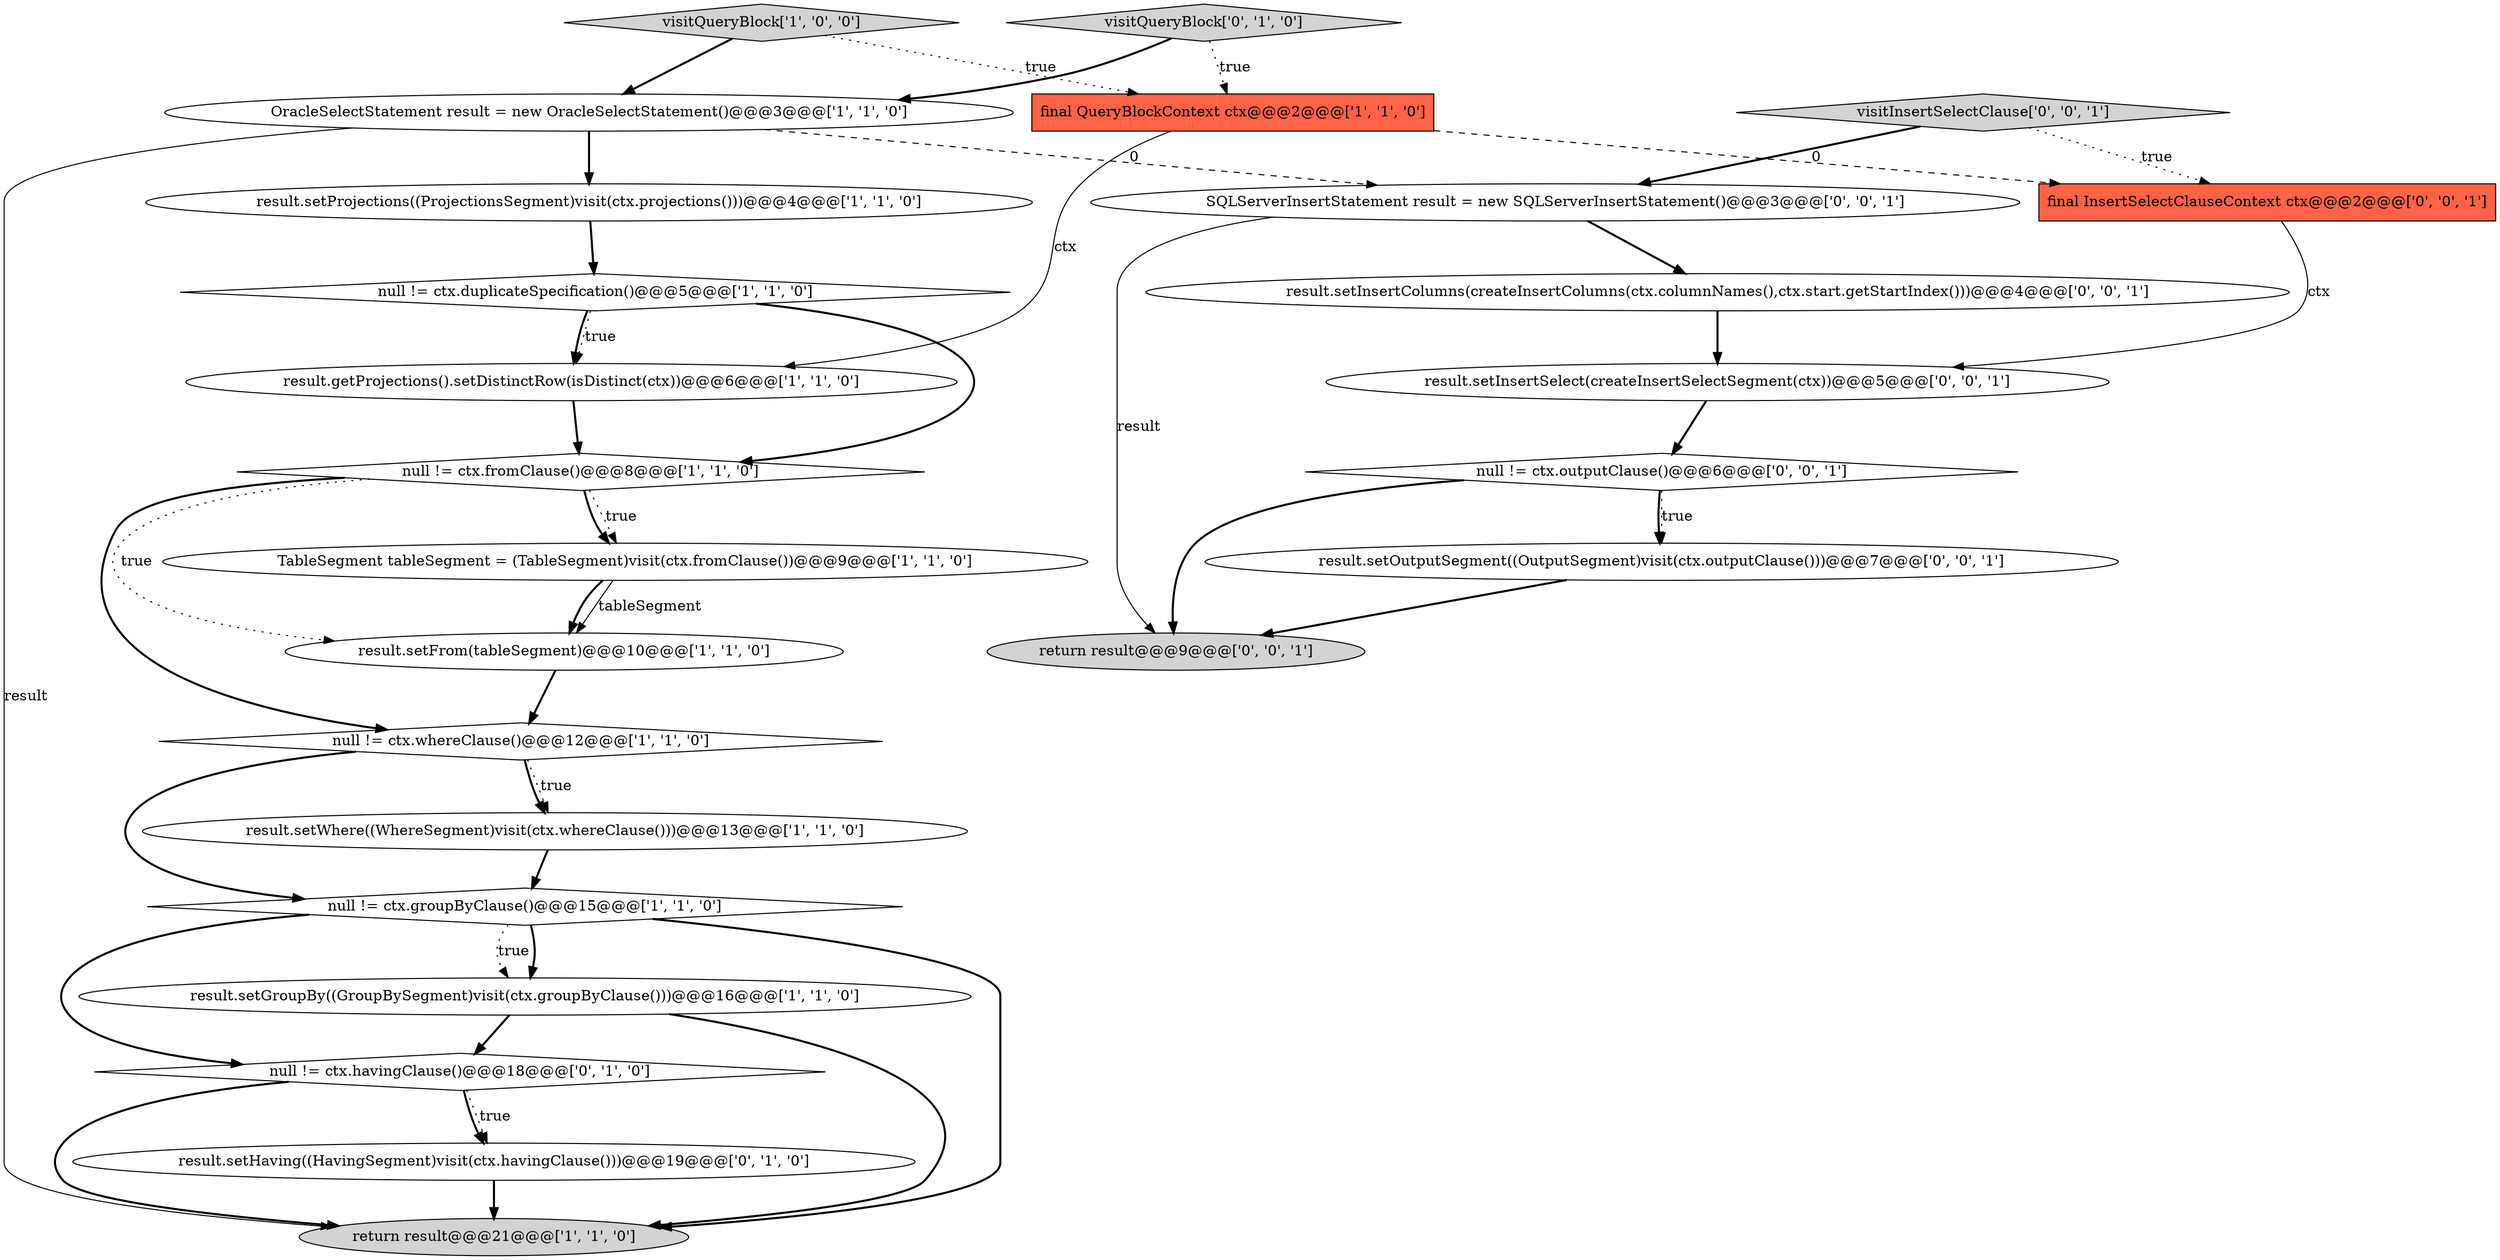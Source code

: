 digraph {
8 [style = filled, label = "OracleSelectStatement result = new OracleSelectStatement()@@@3@@@['1', '1', '0']", fillcolor = white, shape = ellipse image = "AAA0AAABBB1BBB"];
18 [style = filled, label = "result.setOutputSegment((OutputSegment)visit(ctx.outputClause()))@@@7@@@['0', '0', '1']", fillcolor = white, shape = ellipse image = "AAA0AAABBB3BBB"];
5 [style = filled, label = "result.setFrom(tableSegment)@@@10@@@['1', '1', '0']", fillcolor = white, shape = ellipse image = "AAA0AAABBB1BBB"];
15 [style = filled, label = "result.setHaving((HavingSegment)visit(ctx.havingClause()))@@@19@@@['0', '1', '0']", fillcolor = white, shape = ellipse image = "AAA1AAABBB2BBB"];
11 [style = filled, label = "result.getProjections().setDistinctRow(isDistinct(ctx))@@@6@@@['1', '1', '0']", fillcolor = white, shape = ellipse image = "AAA0AAABBB1BBB"];
12 [style = filled, label = "result.setWhere((WhereSegment)visit(ctx.whereClause()))@@@13@@@['1', '1', '0']", fillcolor = white, shape = ellipse image = "AAA0AAABBB1BBB"];
23 [style = filled, label = "null != ctx.outputClause()@@@6@@@['0', '0', '1']", fillcolor = white, shape = diamond image = "AAA0AAABBB3BBB"];
13 [style = filled, label = "null != ctx.fromClause()@@@8@@@['1', '1', '0']", fillcolor = white, shape = diamond image = "AAA0AAABBB1BBB"];
7 [style = filled, label = "return result@@@21@@@['1', '1', '0']", fillcolor = lightgray, shape = ellipse image = "AAA0AAABBB1BBB"];
3 [style = filled, label = "final QueryBlockContext ctx@@@2@@@['1', '1', '0']", fillcolor = tomato, shape = box image = "AAA0AAABBB1BBB"];
22 [style = filled, label = "result.setInsertSelect(createInsertSelectSegment(ctx))@@@5@@@['0', '0', '1']", fillcolor = white, shape = ellipse image = "AAA0AAABBB3BBB"];
9 [style = filled, label = "TableSegment tableSegment = (TableSegment)visit(ctx.fromClause())@@@9@@@['1', '1', '0']", fillcolor = white, shape = ellipse image = "AAA0AAABBB1BBB"];
10 [style = filled, label = "visitQueryBlock['1', '0', '0']", fillcolor = lightgray, shape = diamond image = "AAA0AAABBB1BBB"];
16 [style = filled, label = "visitQueryBlock['0', '1', '0']", fillcolor = lightgray, shape = diamond image = "AAA0AAABBB2BBB"];
20 [style = filled, label = "final InsertSelectClauseContext ctx@@@2@@@['0', '0', '1']", fillcolor = tomato, shape = box image = "AAA0AAABBB3BBB"];
4 [style = filled, label = "result.setGroupBy((GroupBySegment)visit(ctx.groupByClause()))@@@16@@@['1', '1', '0']", fillcolor = white, shape = ellipse image = "AAA0AAABBB1BBB"];
14 [style = filled, label = "null != ctx.havingClause()@@@18@@@['0', '1', '0']", fillcolor = white, shape = diamond image = "AAA1AAABBB2BBB"];
17 [style = filled, label = "result.setInsertColumns(createInsertColumns(ctx.columnNames(),ctx.start.getStartIndex()))@@@4@@@['0', '0', '1']", fillcolor = white, shape = ellipse image = "AAA0AAABBB3BBB"];
2 [style = filled, label = "null != ctx.duplicateSpecification()@@@5@@@['1', '1', '0']", fillcolor = white, shape = diamond image = "AAA0AAABBB1BBB"];
21 [style = filled, label = "SQLServerInsertStatement result = new SQLServerInsertStatement()@@@3@@@['0', '0', '1']", fillcolor = white, shape = ellipse image = "AAA0AAABBB3BBB"];
24 [style = filled, label = "return result@@@9@@@['0', '0', '1']", fillcolor = lightgray, shape = ellipse image = "AAA0AAABBB3BBB"];
6 [style = filled, label = "null != ctx.groupByClause()@@@15@@@['1', '1', '0']", fillcolor = white, shape = diamond image = "AAA0AAABBB1BBB"];
1 [style = filled, label = "null != ctx.whereClause()@@@12@@@['1', '1', '0']", fillcolor = white, shape = diamond image = "AAA0AAABBB1BBB"];
0 [style = filled, label = "result.setProjections((ProjectionsSegment)visit(ctx.projections()))@@@4@@@['1', '1', '0']", fillcolor = white, shape = ellipse image = "AAA0AAABBB1BBB"];
19 [style = filled, label = "visitInsertSelectClause['0', '0', '1']", fillcolor = lightgray, shape = diamond image = "AAA0AAABBB3BBB"];
2->11 [style = dotted, label="true"];
14->7 [style = bold, label=""];
3->20 [style = dashed, label="0"];
8->7 [style = solid, label="result"];
4->7 [style = bold, label=""];
10->3 [style = dotted, label="true"];
6->4 [style = bold, label=""];
20->22 [style = solid, label="ctx"];
21->24 [style = solid, label="result"];
8->0 [style = bold, label=""];
23->24 [style = bold, label=""];
2->11 [style = bold, label=""];
2->13 [style = bold, label=""];
1->12 [style = bold, label=""];
18->24 [style = bold, label=""];
5->1 [style = bold, label=""];
21->17 [style = bold, label=""];
9->5 [style = solid, label="tableSegment"];
16->8 [style = bold, label=""];
10->8 [style = bold, label=""];
13->9 [style = dotted, label="true"];
15->7 [style = bold, label=""];
1->6 [style = bold, label=""];
19->20 [style = dotted, label="true"];
8->21 [style = dashed, label="0"];
19->21 [style = bold, label=""];
6->4 [style = dotted, label="true"];
6->14 [style = bold, label=""];
14->15 [style = dotted, label="true"];
23->18 [style = dotted, label="true"];
3->11 [style = solid, label="ctx"];
1->12 [style = dotted, label="true"];
11->13 [style = bold, label=""];
4->14 [style = bold, label=""];
23->18 [style = bold, label=""];
13->1 [style = bold, label=""];
17->22 [style = bold, label=""];
13->5 [style = dotted, label="true"];
13->9 [style = bold, label=""];
22->23 [style = bold, label=""];
0->2 [style = bold, label=""];
6->7 [style = bold, label=""];
14->15 [style = bold, label=""];
9->5 [style = bold, label=""];
16->3 [style = dotted, label="true"];
12->6 [style = bold, label=""];
}
